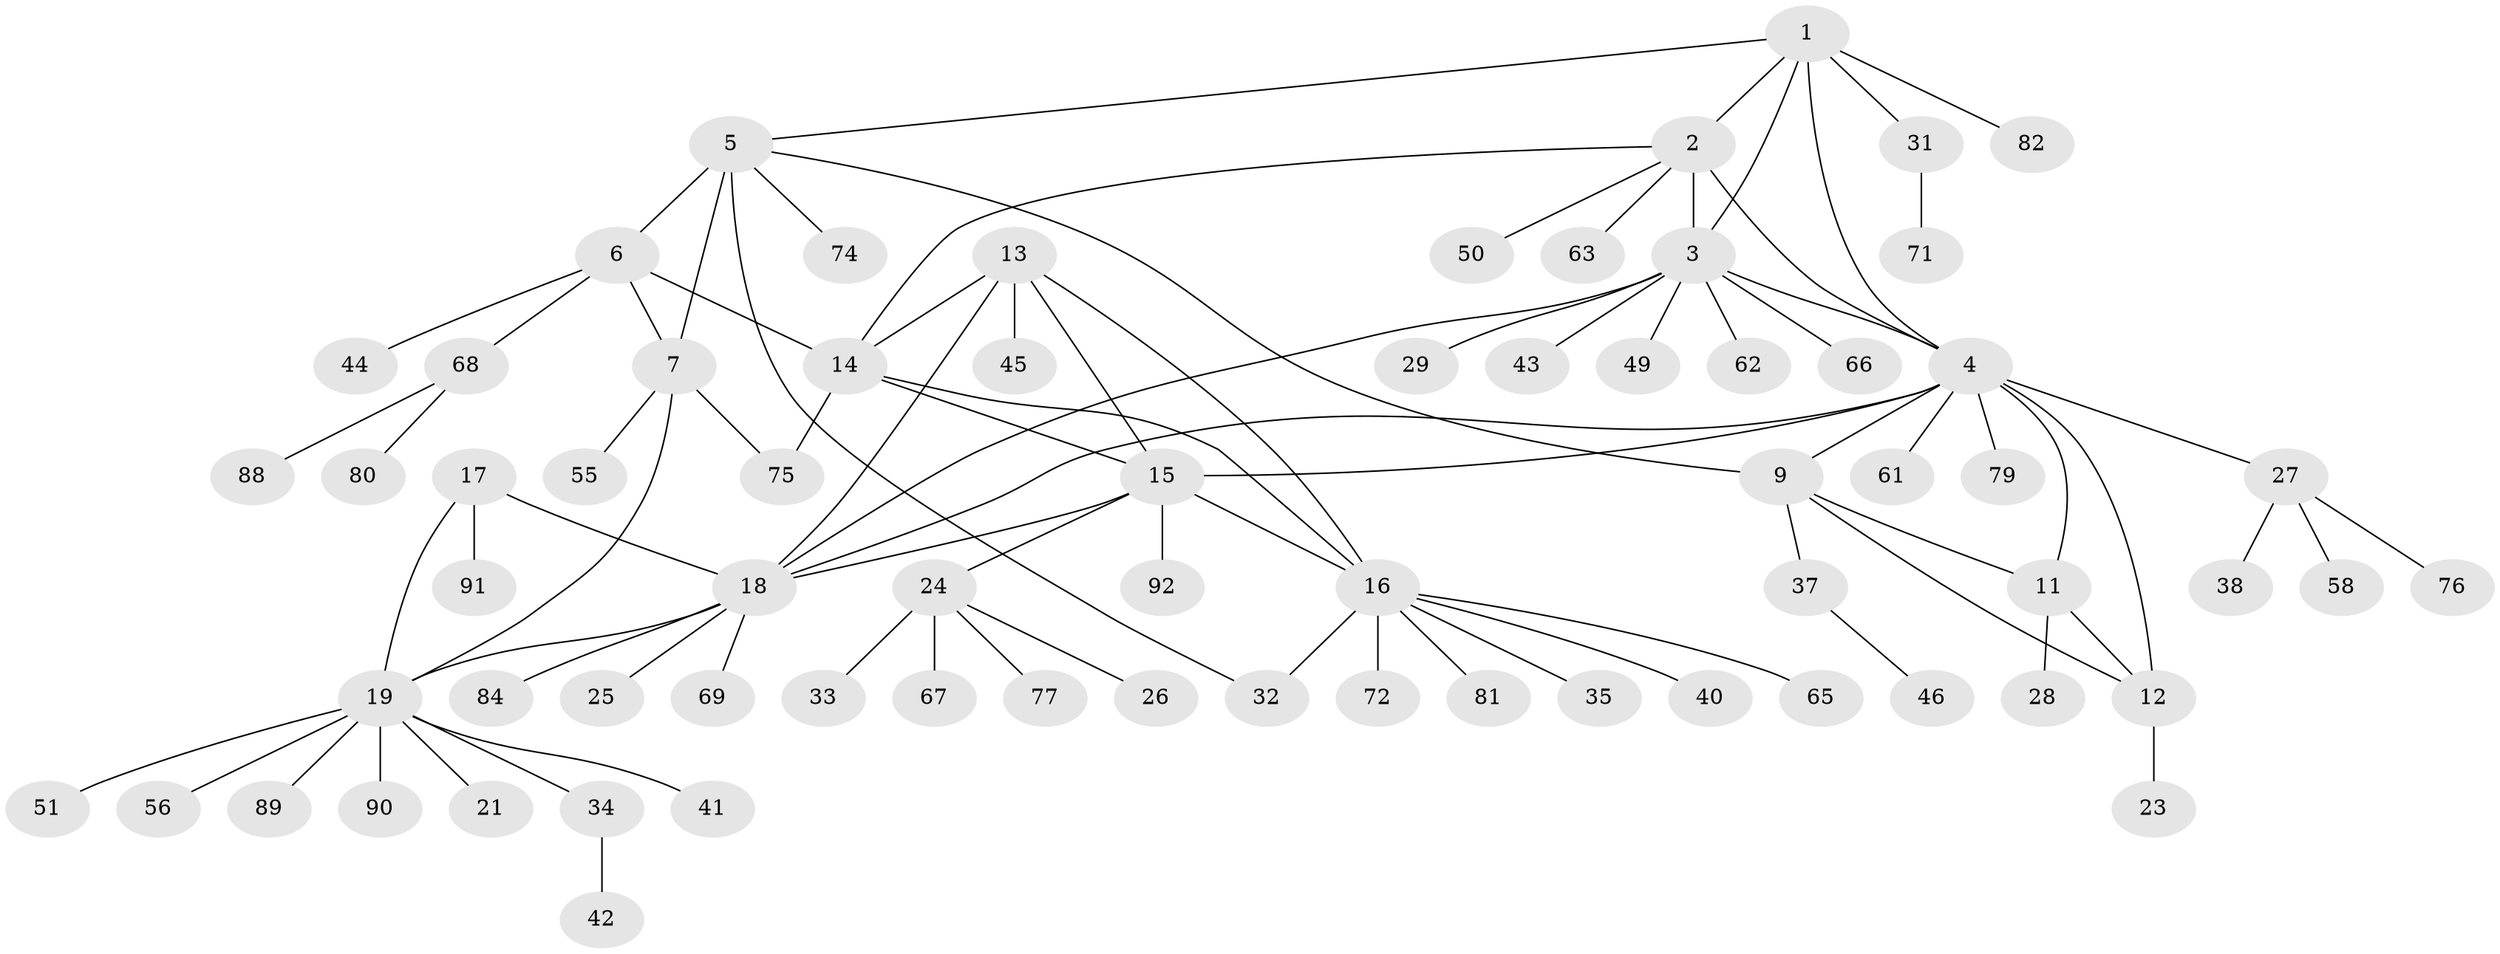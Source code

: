 // Generated by graph-tools (version 1.1) at 2025/52/02/27/25 19:52:21]
// undirected, 69 vertices, 88 edges
graph export_dot {
graph [start="1"]
  node [color=gray90,style=filled];
  1 [super="+83"];
  2 [super="+59"];
  3 [super="+22"];
  4 [super="+10"];
  5 [super="+8"];
  6 [super="+53"];
  7 [super="+78"];
  9;
  11 [super="+85"];
  12 [super="+86"];
  13 [super="+39"];
  14 [super="+47"];
  15 [super="+60"];
  16 [super="+54"];
  17 [super="+36"];
  18 [super="+57"];
  19 [super="+20"];
  21;
  23;
  24 [super="+64"];
  25;
  26;
  27 [super="+30"];
  28;
  29;
  31 [super="+48"];
  32;
  33;
  34;
  35;
  37 [super="+70"];
  38;
  40;
  41 [super="+87"];
  42;
  43;
  44 [super="+52"];
  45;
  46;
  49;
  50;
  51;
  55;
  56;
  58;
  61 [super="+73"];
  62;
  63;
  65;
  66;
  67;
  68;
  69;
  71;
  72;
  74;
  75;
  76;
  77;
  79;
  80;
  81;
  82;
  84;
  88;
  89;
  90;
  91;
  92;
  1 -- 2;
  1 -- 3;
  1 -- 4;
  1 -- 31;
  1 -- 82;
  1 -- 5;
  2 -- 3;
  2 -- 4 [weight=2];
  2 -- 14;
  2 -- 50;
  2 -- 63;
  3 -- 4;
  3 -- 18;
  3 -- 43;
  3 -- 49;
  3 -- 62;
  3 -- 66;
  3 -- 29;
  4 -- 61;
  4 -- 9;
  4 -- 11;
  4 -- 12;
  4 -- 15;
  4 -- 79;
  4 -- 18;
  4 -- 27;
  5 -- 6 [weight=2];
  5 -- 7 [weight=2];
  5 -- 9;
  5 -- 32;
  5 -- 74;
  6 -- 7;
  6 -- 14;
  6 -- 44;
  6 -- 68;
  7 -- 19;
  7 -- 55;
  7 -- 75;
  9 -- 11;
  9 -- 12;
  9 -- 37;
  11 -- 12;
  11 -- 28;
  12 -- 23;
  13 -- 14;
  13 -- 15;
  13 -- 16;
  13 -- 18;
  13 -- 45;
  14 -- 15;
  14 -- 16;
  14 -- 75;
  15 -- 16;
  15 -- 24;
  15 -- 92;
  15 -- 18;
  16 -- 32;
  16 -- 35;
  16 -- 40;
  16 -- 65;
  16 -- 72;
  16 -- 81;
  17 -- 18;
  17 -- 19 [weight=2];
  17 -- 91;
  18 -- 19 [weight=2];
  18 -- 25;
  18 -- 69;
  18 -- 84;
  19 -- 21;
  19 -- 34;
  19 -- 41;
  19 -- 51;
  19 -- 56;
  19 -- 89;
  19 -- 90;
  24 -- 26;
  24 -- 33;
  24 -- 67;
  24 -- 77;
  27 -- 38;
  27 -- 58;
  27 -- 76;
  31 -- 71;
  34 -- 42;
  37 -- 46;
  68 -- 80;
  68 -- 88;
}
